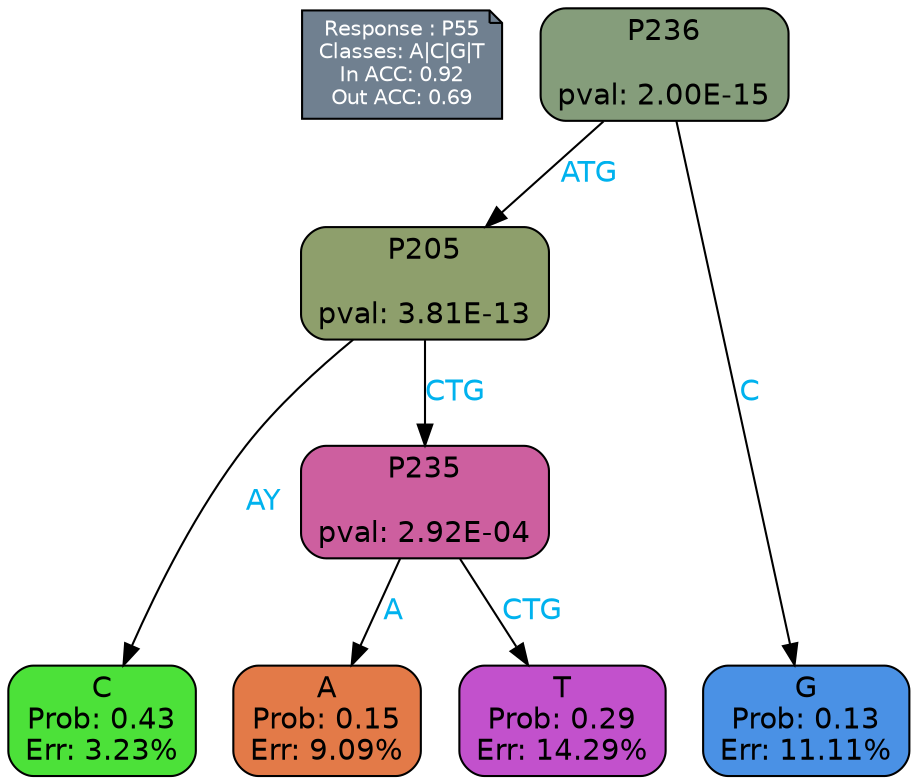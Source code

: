 digraph Tree {
node [shape=box, style="filled, rounded", color="black", fontname=helvetica] ;
graph [ranksep=equally, splines=polylines, bgcolor=transparent, dpi=600] ;
edge [fontname=helvetica] ;
LEGEND [label="Response : P55
Classes: A|C|G|T
In ACC: 0.92
Out ACC: 0.69
",shape=note,align=left,style=filled,fillcolor="slategray",fontcolor="white",fontsize=10];1 [label="P236

pval: 2.00E-15", fillcolor="#859d7b"] ;
2 [label="P205

pval: 3.81E-13", fillcolor="#8e9f6c"] ;
3 [label="C
Prob: 0.43
Err: 3.23%", fillcolor="#4ce139"] ;
4 [label="P235

pval: 2.92E-04", fillcolor="#cd5f9f"] ;
5 [label="A
Prob: 0.15
Err: 9.09%", fillcolor="#e37a48"] ;
6 [label="T
Prob: 0.29
Err: 14.29%", fillcolor="#c251cc"] ;
7 [label="G
Prob: 0.13
Err: 11.11%", fillcolor="#4a91e5"] ;
1 -> 2 [label="ATG",fontcolor=deepskyblue2] ;
1 -> 7 [label="C",fontcolor=deepskyblue2] ;
2 -> 3 [label="AY",fontcolor=deepskyblue2] ;
2 -> 4 [label="CTG",fontcolor=deepskyblue2] ;
4 -> 5 [label="A",fontcolor=deepskyblue2] ;
4 -> 6 [label="CTG",fontcolor=deepskyblue2] ;
{rank = same; 3;5;6;7;}{rank = same; LEGEND;1;}}